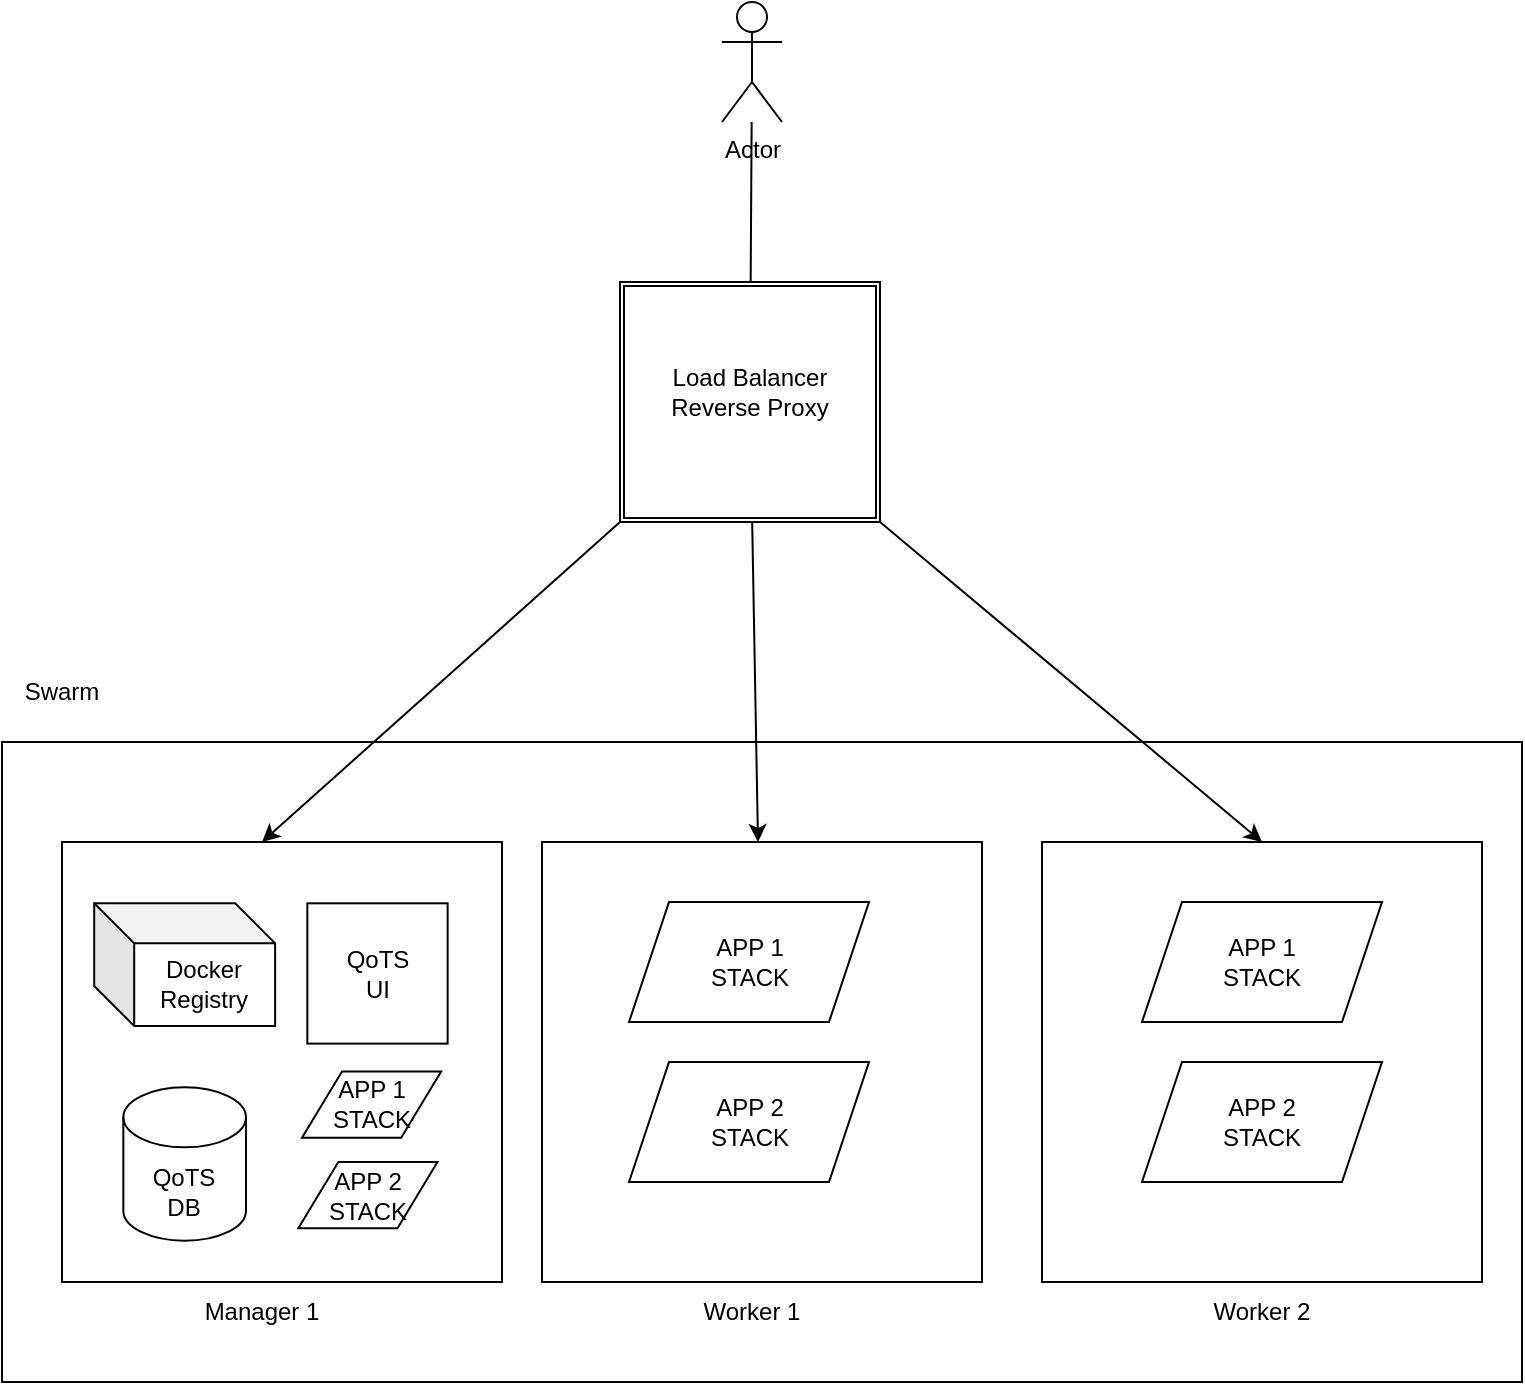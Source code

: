 <mxfile>
    <diagram id="3H7BdIVXQ8r1xBDSIdC8" name="Page-1">
        <mxGraphModel dx="1554" dy="858" grid="1" gridSize="10" guides="1" tooltips="1" connect="1" arrows="1" fold="1" page="1" pageScale="1" pageWidth="827" pageHeight="1169" math="0" shadow="0">
            <root>
                <mxCell id="0"/>
                <mxCell id="1" parent="0"/>
                <mxCell id="27" value="" style="edgeStyle=none;html=1;" edge="1" parent="1" source="5" target="4">
                    <mxGeometry relative="1" as="geometry"/>
                </mxCell>
                <mxCell id="5" value="Actor" style="shape=umlActor;verticalLabelPosition=bottom;verticalAlign=top;html=1;outlineConnect=0;" vertex="1" parent="1">
                    <mxGeometry x="400" y="20" width="30" height="60" as="geometry"/>
                </mxCell>
                <mxCell id="6" value="" style="group" vertex="1" connectable="0" parent="1">
                    <mxGeometry x="349" y="160" width="130" height="120" as="geometry"/>
                </mxCell>
                <object label="" asdfasdfasdf="" id="3">
                    <mxCell style="shape=ext;double=1;rounded=0;whiteSpace=wrap;html=1;" vertex="1" parent="6">
                        <mxGeometry width="130" height="120" as="geometry"/>
                    </mxCell>
                </object>
                <mxCell id="4" value="Load Balancer&lt;br&gt;Reverse Proxy" style="text;strokeColor=none;align=center;fillColor=none;html=1;verticalAlign=middle;whiteSpace=wrap;rounded=0;" vertex="1" parent="6">
                    <mxGeometry x="10" y="20" width="110" height="70" as="geometry"/>
                </mxCell>
                <mxCell id="7" value="" style="rounded=0;whiteSpace=wrap;html=1;" vertex="1" parent="1">
                    <mxGeometry x="40" y="390" width="760" height="320" as="geometry"/>
                </mxCell>
                <mxCell id="12" value="" style="group" vertex="1" connectable="0" parent="1">
                    <mxGeometry x="70" y="440" width="230" height="262.67" as="geometry"/>
                </mxCell>
                <mxCell id="9" value="" style="whiteSpace=wrap;html=1;aspect=fixed;" vertex="1" parent="12">
                    <mxGeometry width="220" height="220" as="geometry"/>
                </mxCell>
                <mxCell id="8" value="" style="shape=cylinder3;whiteSpace=wrap;html=1;boundedLbl=1;backgroundOutline=1;size=15;" vertex="1" parent="12">
                    <mxGeometry x="30.667" y="122.667" width="61.333" height="76.667" as="geometry"/>
                </mxCell>
                <mxCell id="11" value="" style="whiteSpace=wrap;html=1;aspect=fixed;" vertex="1" parent="12">
                    <mxGeometry x="122.667" y="30.667" width="70.145" height="70.145" as="geometry"/>
                </mxCell>
                <mxCell id="13" value="" style="shape=cube;whiteSpace=wrap;html=1;boundedLbl=1;backgroundOutline=1;darkOpacity=0.05;darkOpacity2=0.1;" vertex="1" parent="12">
                    <mxGeometry x="16.1" y="30.667" width="90.467" height="61.333" as="geometry"/>
                </mxCell>
                <mxCell id="22" value="APP 1&lt;br&gt;STACK" style="shape=parallelogram;perimeter=parallelogramPerimeter;whiteSpace=wrap;html=1;fixedSize=1;" vertex="1" parent="12">
                    <mxGeometry x="120" y="114.76" width="69.57" height="33.141" as="geometry"/>
                </mxCell>
                <mxCell id="29" value="QoTS&lt;br&gt;UI" style="text;html=1;strokeColor=none;fillColor=none;align=center;verticalAlign=middle;whiteSpace=wrap;rounded=0;" vertex="1" parent="12">
                    <mxGeometry x="127.74" y="50.74" width="60" height="30" as="geometry"/>
                </mxCell>
                <mxCell id="39" value="QoTS&lt;br&gt;DB" style="text;html=1;strokeColor=none;fillColor=none;align=center;verticalAlign=middle;whiteSpace=wrap;rounded=0;" vertex="1" parent="12">
                    <mxGeometry x="30.67" y="160" width="60" height="30" as="geometry"/>
                </mxCell>
                <mxCell id="40" value="Docker&lt;br&gt;Registry" style="text;html=1;strokeColor=none;fillColor=none;align=center;verticalAlign=middle;whiteSpace=wrap;rounded=0;" vertex="1" parent="12">
                    <mxGeometry x="41.0" y="55.74" width="60" height="30" as="geometry"/>
                </mxCell>
                <mxCell id="46" value="APP 2&lt;br&gt;STACK" style="shape=parallelogram;perimeter=parallelogramPerimeter;whiteSpace=wrap;html=1;fixedSize=1;" vertex="1" parent="12">
                    <mxGeometry x="118.17" y="160" width="69.57" height="33.141" as="geometry"/>
                </mxCell>
                <mxCell id="15" value="" style="whiteSpace=wrap;html=1;aspect=fixed;" vertex="1" parent="1">
                    <mxGeometry x="310" y="440" width="220" height="220" as="geometry"/>
                </mxCell>
                <mxCell id="16" value="" style="whiteSpace=wrap;html=1;aspect=fixed;" vertex="1" parent="1">
                    <mxGeometry x="560" y="440" width="220" height="220" as="geometry"/>
                </mxCell>
                <mxCell id="17" style="edgeStyle=none;html=1;" edge="1" parent="1" source="3" target="15">
                    <mxGeometry relative="1" as="geometry">
                        <mxPoint x="420" y="390" as="targetPoint"/>
                    </mxGeometry>
                </mxCell>
                <mxCell id="18" value="APP 1&lt;br&gt;STACK" style="shape=parallelogram;perimeter=parallelogramPerimeter;whiteSpace=wrap;html=1;fixedSize=1;" vertex="1" parent="1">
                    <mxGeometry x="353.5" y="470" width="120" height="60" as="geometry"/>
                </mxCell>
                <mxCell id="19" value="APP 2&lt;br&gt;STACK" style="shape=parallelogram;perimeter=parallelogramPerimeter;whiteSpace=wrap;html=1;fixedSize=1;" vertex="1" parent="1">
                    <mxGeometry x="353.5" y="550" width="120" height="60" as="geometry"/>
                </mxCell>
                <mxCell id="20" value="APP 1&lt;br&gt;STACK" style="shape=parallelogram;perimeter=parallelogramPerimeter;whiteSpace=wrap;html=1;fixedSize=1;" vertex="1" parent="1">
                    <mxGeometry x="610" y="470" width="120" height="60" as="geometry"/>
                </mxCell>
                <mxCell id="21" value="APP 2&lt;br&gt;STACK" style="shape=parallelogram;perimeter=parallelogramPerimeter;whiteSpace=wrap;html=1;fixedSize=1;" vertex="1" parent="1">
                    <mxGeometry x="610" y="550" width="120" height="60" as="geometry"/>
                </mxCell>
                <mxCell id="28" value="Swarm" style="text;html=1;strokeColor=none;fillColor=none;align=center;verticalAlign=middle;whiteSpace=wrap;rounded=0;" vertex="1" parent="1">
                    <mxGeometry x="40" y="350" width="60" height="30" as="geometry"/>
                </mxCell>
                <mxCell id="41" style="edgeStyle=none;html=1;exitX=1;exitY=1;exitDx=0;exitDy=0;entryX=0.5;entryY=0;entryDx=0;entryDy=0;" edge="1" parent="1" source="3" target="16">
                    <mxGeometry relative="1" as="geometry"/>
                </mxCell>
                <mxCell id="42" style="edgeStyle=none;html=1;exitX=0;exitY=1;exitDx=0;exitDy=0;" edge="1" parent="1" source="3">
                    <mxGeometry relative="1" as="geometry">
                        <mxPoint x="170" y="440" as="targetPoint"/>
                    </mxGeometry>
                </mxCell>
                <mxCell id="43" value="Manager 1" style="text;html=1;strokeColor=none;fillColor=none;align=center;verticalAlign=middle;whiteSpace=wrap;rounded=0;" vertex="1" parent="1">
                    <mxGeometry x="140" y="660" width="60" height="30" as="geometry"/>
                </mxCell>
                <mxCell id="44" value="Worker 1" style="text;html=1;strokeColor=none;fillColor=none;align=center;verticalAlign=middle;whiteSpace=wrap;rounded=0;" vertex="1" parent="1">
                    <mxGeometry x="385" y="660" width="60" height="30" as="geometry"/>
                </mxCell>
                <mxCell id="45" value="Worker 2" style="text;html=1;strokeColor=none;fillColor=none;align=center;verticalAlign=middle;whiteSpace=wrap;rounded=0;" vertex="1" parent="1">
                    <mxGeometry x="640" y="660" width="60" height="30" as="geometry"/>
                </mxCell>
            </root>
        </mxGraphModel>
    </diagram>
</mxfile>